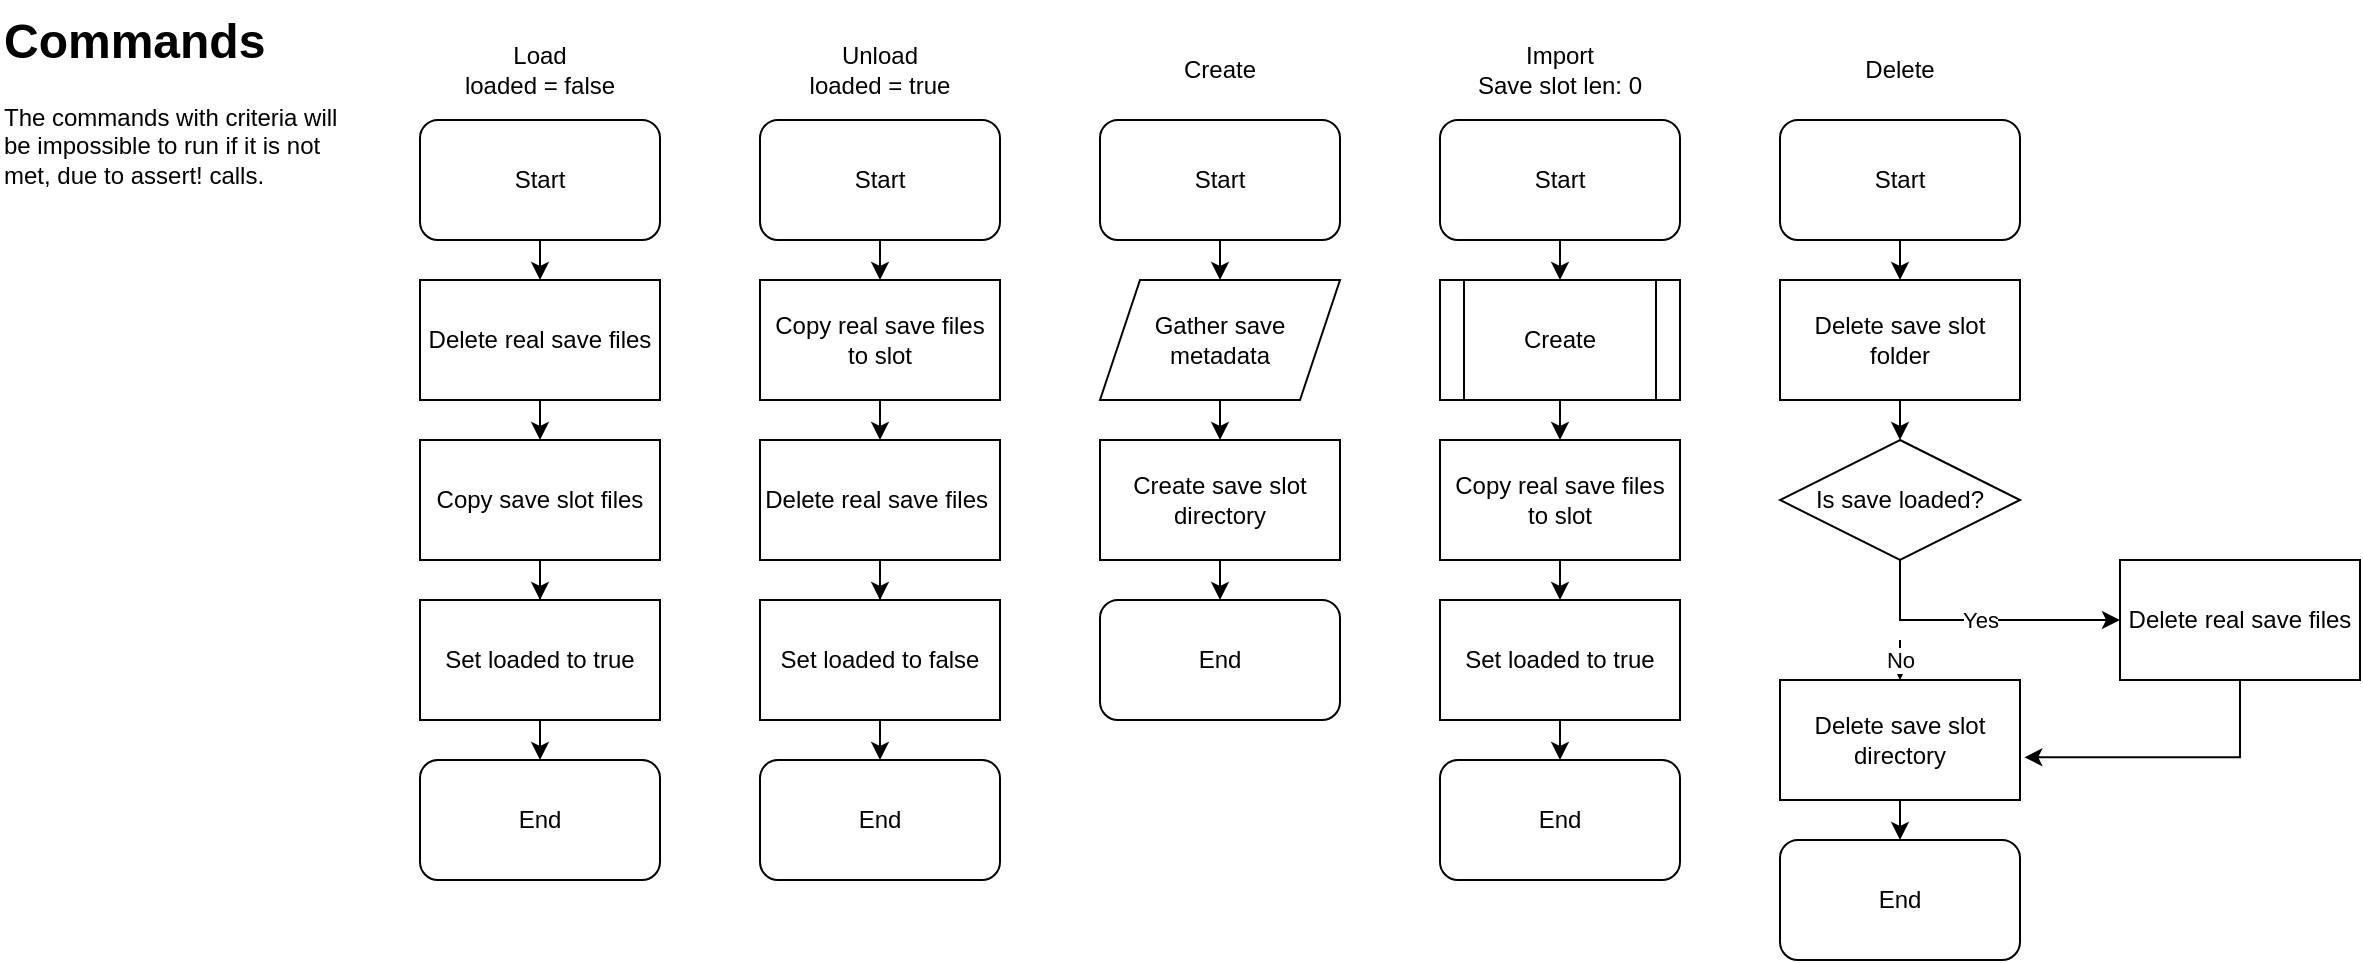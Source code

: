 <mxfile version="27.1.1">
  <diagram name="Page-1" id="7FWG2CZ4CCYwOiV9K0rB">
    <mxGraphModel dx="1188" dy="688" grid="1" gridSize="10" guides="1" tooltips="1" connect="1" arrows="1" fold="1" page="1" pageScale="1" pageWidth="850" pageHeight="1100" math="0" shadow="0">
      <root>
        <mxCell id="0" />
        <mxCell id="1" parent="0" />
        <mxCell id="CTz6yxLjd2i6vr5-UhvL-157" style="edgeStyle=orthogonalEdgeStyle;rounded=0;orthogonalLoop=1;jettySize=auto;html=1;exitX=0.5;exitY=1;exitDx=0;exitDy=0;entryX=0.5;entryY=0;entryDx=0;entryDy=0;" edge="1" parent="1" source="CTz6yxLjd2i6vr5-UhvL-9" target="CTz6yxLjd2i6vr5-UhvL-69">
          <mxGeometry relative="1" as="geometry" />
        </mxCell>
        <mxCell id="CTz6yxLjd2i6vr5-UhvL-9" value="Start" style="rounded=1;whiteSpace=wrap;html=1;" vertex="1" parent="1">
          <mxGeometry x="560" y="60" width="120" height="60" as="geometry" />
        </mxCell>
        <mxCell id="CTz6yxLjd2i6vr5-UhvL-40" value="Create" style="text;html=1;align=center;verticalAlign=middle;whiteSpace=wrap;rounded=0;" vertex="1" parent="1">
          <mxGeometry x="590" y="20" width="60" height="30" as="geometry" />
        </mxCell>
        <mxCell id="CTz6yxLjd2i6vr5-UhvL-51" style="edgeStyle=orthogonalEdgeStyle;rounded=0;orthogonalLoop=1;jettySize=auto;html=1;exitX=0.5;exitY=1;exitDx=0;exitDy=0;entryX=0.5;entryY=0;entryDx=0;entryDy=0;" edge="1" parent="1" source="CTz6yxLjd2i6vr5-UhvL-45" target="CTz6yxLjd2i6vr5-UhvL-46">
          <mxGeometry relative="1" as="geometry" />
        </mxCell>
        <mxCell id="CTz6yxLjd2i6vr5-UhvL-45" value="Delete real save files" style="rounded=0;whiteSpace=wrap;html=1;" vertex="1" parent="1">
          <mxGeometry x="220" y="140" width="120" height="60" as="geometry" />
        </mxCell>
        <mxCell id="CTz6yxLjd2i6vr5-UhvL-52" style="edgeStyle=orthogonalEdgeStyle;rounded=0;orthogonalLoop=1;jettySize=auto;html=1;exitX=0.5;exitY=1;exitDx=0;exitDy=0;" edge="1" parent="1" source="CTz6yxLjd2i6vr5-UhvL-46" target="CTz6yxLjd2i6vr5-UhvL-47">
          <mxGeometry relative="1" as="geometry" />
        </mxCell>
        <mxCell id="CTz6yxLjd2i6vr5-UhvL-46" value="Copy save slot files" style="rounded=0;whiteSpace=wrap;html=1;" vertex="1" parent="1">
          <mxGeometry x="220" y="220" width="120" height="60" as="geometry" />
        </mxCell>
        <mxCell id="CTz6yxLjd2i6vr5-UhvL-54" style="edgeStyle=orthogonalEdgeStyle;rounded=0;orthogonalLoop=1;jettySize=auto;html=1;exitX=0.5;exitY=1;exitDx=0;exitDy=0;entryX=0.5;entryY=0;entryDx=0;entryDy=0;" edge="1" parent="1" source="CTz6yxLjd2i6vr5-UhvL-47" target="CTz6yxLjd2i6vr5-UhvL-53">
          <mxGeometry relative="1" as="geometry" />
        </mxCell>
        <mxCell id="CTz6yxLjd2i6vr5-UhvL-47" value="Set loaded to true" style="rounded=0;whiteSpace=wrap;html=1;" vertex="1" parent="1">
          <mxGeometry x="220" y="300" width="120" height="60" as="geometry" />
        </mxCell>
        <mxCell id="CTz6yxLjd2i6vr5-UhvL-155" style="edgeStyle=orthogonalEdgeStyle;rounded=0;orthogonalLoop=1;jettySize=auto;html=1;exitX=0.5;exitY=1;exitDx=0;exitDy=0;entryX=0.5;entryY=0;entryDx=0;entryDy=0;" edge="1" parent="1" source="CTz6yxLjd2i6vr5-UhvL-48" target="CTz6yxLjd2i6vr5-UhvL-45">
          <mxGeometry relative="1" as="geometry" />
        </mxCell>
        <mxCell id="CTz6yxLjd2i6vr5-UhvL-48" value="Start" style="rounded=1;whiteSpace=wrap;html=1;" vertex="1" parent="1">
          <mxGeometry x="220" y="60" width="120" height="60" as="geometry" />
        </mxCell>
        <mxCell id="CTz6yxLjd2i6vr5-UhvL-53" value="End" style="rounded=1;whiteSpace=wrap;html=1;" vertex="1" parent="1">
          <mxGeometry x="220" y="380" width="120" height="60" as="geometry" />
        </mxCell>
        <mxCell id="CTz6yxLjd2i6vr5-UhvL-55" value="&lt;div&gt;Load&lt;br&gt;loaded = false&lt;/div&gt;" style="text;html=1;align=center;verticalAlign=middle;whiteSpace=wrap;rounded=0;" vertex="1" parent="1">
          <mxGeometry x="230" y="20" width="100" height="30" as="geometry" />
        </mxCell>
        <mxCell id="CTz6yxLjd2i6vr5-UhvL-56" value="&lt;div&gt;Unload&lt;br&gt;loaded = true&lt;/div&gt;" style="text;html=1;align=center;verticalAlign=middle;whiteSpace=wrap;rounded=0;" vertex="1" parent="1">
          <mxGeometry x="400" y="20" width="100" height="30" as="geometry" />
        </mxCell>
        <mxCell id="CTz6yxLjd2i6vr5-UhvL-58" style="edgeStyle=orthogonalEdgeStyle;rounded=0;orthogonalLoop=1;jettySize=auto;html=1;exitX=0.5;exitY=1;exitDx=0;exitDy=0;entryX=0.5;entryY=0;entryDx=0;entryDy=0;" edge="1" parent="1" source="CTz6yxLjd2i6vr5-UhvL-59" target="CTz6yxLjd2i6vr5-UhvL-61">
          <mxGeometry relative="1" as="geometry" />
        </mxCell>
        <mxCell id="CTz6yxLjd2i6vr5-UhvL-59" value="Copy real save files to slot" style="rounded=0;whiteSpace=wrap;html=1;" vertex="1" parent="1">
          <mxGeometry x="390" y="140" width="120" height="60" as="geometry" />
        </mxCell>
        <mxCell id="CTz6yxLjd2i6vr5-UhvL-60" style="edgeStyle=orthogonalEdgeStyle;rounded=0;orthogonalLoop=1;jettySize=auto;html=1;exitX=0.5;exitY=1;exitDx=0;exitDy=0;" edge="1" parent="1" source="CTz6yxLjd2i6vr5-UhvL-61" target="CTz6yxLjd2i6vr5-UhvL-63">
          <mxGeometry relative="1" as="geometry" />
        </mxCell>
        <mxCell id="CTz6yxLjd2i6vr5-UhvL-61" value="Delete real save files&amp;nbsp;" style="rounded=0;whiteSpace=wrap;html=1;" vertex="1" parent="1">
          <mxGeometry x="390" y="220" width="120" height="60" as="geometry" />
        </mxCell>
        <mxCell id="CTz6yxLjd2i6vr5-UhvL-62" style="edgeStyle=orthogonalEdgeStyle;rounded=0;orthogonalLoop=1;jettySize=auto;html=1;exitX=0.5;exitY=1;exitDx=0;exitDy=0;entryX=0.5;entryY=0;entryDx=0;entryDy=0;" edge="1" parent="1" source="CTz6yxLjd2i6vr5-UhvL-63" target="CTz6yxLjd2i6vr5-UhvL-66">
          <mxGeometry relative="1" as="geometry" />
        </mxCell>
        <mxCell id="CTz6yxLjd2i6vr5-UhvL-63" value="Set loaded to false" style="rounded=0;whiteSpace=wrap;html=1;" vertex="1" parent="1">
          <mxGeometry x="390" y="300" width="120" height="60" as="geometry" />
        </mxCell>
        <mxCell id="CTz6yxLjd2i6vr5-UhvL-64" style="edgeStyle=orthogonalEdgeStyle;rounded=0;orthogonalLoop=1;jettySize=auto;html=1;exitX=0.5;exitY=1;exitDx=0;exitDy=0;entryX=0.5;entryY=0;entryDx=0;entryDy=0;" edge="1" parent="1" source="CTz6yxLjd2i6vr5-UhvL-65" target="CTz6yxLjd2i6vr5-UhvL-59">
          <mxGeometry relative="1" as="geometry" />
        </mxCell>
        <mxCell id="CTz6yxLjd2i6vr5-UhvL-65" value="Start" style="rounded=1;whiteSpace=wrap;html=1;" vertex="1" parent="1">
          <mxGeometry x="390" y="60" width="120" height="60" as="geometry" />
        </mxCell>
        <mxCell id="CTz6yxLjd2i6vr5-UhvL-66" value="End" style="rounded=1;whiteSpace=wrap;html=1;" vertex="1" parent="1">
          <mxGeometry x="390" y="380" width="120" height="60" as="geometry" />
        </mxCell>
        <mxCell id="CTz6yxLjd2i6vr5-UhvL-71" style="edgeStyle=orthogonalEdgeStyle;rounded=0;orthogonalLoop=1;jettySize=auto;html=1;exitX=0.5;exitY=1;exitDx=0;exitDy=0;entryX=0.5;entryY=0;entryDx=0;entryDy=0;" edge="1" parent="1" source="CTz6yxLjd2i6vr5-UhvL-69" target="CTz6yxLjd2i6vr5-UhvL-70">
          <mxGeometry relative="1" as="geometry" />
        </mxCell>
        <mxCell id="CTz6yxLjd2i6vr5-UhvL-69" value="Gather save metadata" style="shape=parallelogram;perimeter=parallelogramPerimeter;whiteSpace=wrap;html=1;fixedSize=1;" vertex="1" parent="1">
          <mxGeometry x="560" y="140" width="120" height="60" as="geometry" />
        </mxCell>
        <mxCell id="CTz6yxLjd2i6vr5-UhvL-158" style="edgeStyle=orthogonalEdgeStyle;rounded=0;orthogonalLoop=1;jettySize=auto;html=1;exitX=0.5;exitY=1;exitDx=0;exitDy=0;entryX=0.5;entryY=0;entryDx=0;entryDy=0;" edge="1" parent="1" source="CTz6yxLjd2i6vr5-UhvL-70" target="CTz6yxLjd2i6vr5-UhvL-74">
          <mxGeometry relative="1" as="geometry" />
        </mxCell>
        <mxCell id="CTz6yxLjd2i6vr5-UhvL-70" value="Create save slot directory" style="rounded=0;whiteSpace=wrap;html=1;" vertex="1" parent="1">
          <mxGeometry x="560" y="220" width="120" height="60" as="geometry" />
        </mxCell>
        <mxCell id="CTz6yxLjd2i6vr5-UhvL-74" value="End" style="rounded=1;whiteSpace=wrap;html=1;" vertex="1" parent="1">
          <mxGeometry x="560" y="300" width="120" height="60" as="geometry" />
        </mxCell>
        <mxCell id="CTz6yxLjd2i6vr5-UhvL-80" style="edgeStyle=orthogonalEdgeStyle;rounded=0;orthogonalLoop=1;jettySize=auto;html=1;exitX=0.5;exitY=1;exitDx=0;exitDy=0;entryX=0.5;entryY=0;entryDx=0;entryDy=0;" edge="1" parent="1" source="CTz6yxLjd2i6vr5-UhvL-77" target="CTz6yxLjd2i6vr5-UhvL-78">
          <mxGeometry relative="1" as="geometry" />
        </mxCell>
        <mxCell id="CTz6yxLjd2i6vr5-UhvL-77" value="Start" style="rounded=1;whiteSpace=wrap;html=1;" vertex="1" parent="1">
          <mxGeometry x="900" y="60" width="120" height="60" as="geometry" />
        </mxCell>
        <mxCell id="CTz6yxLjd2i6vr5-UhvL-85" style="edgeStyle=orthogonalEdgeStyle;rounded=0;orthogonalLoop=1;jettySize=auto;html=1;exitX=0.5;exitY=1;exitDx=0;exitDy=0;entryX=0.5;entryY=0;entryDx=0;entryDy=0;" edge="1" parent="1" source="CTz6yxLjd2i6vr5-UhvL-78" target="CTz6yxLjd2i6vr5-UhvL-87">
          <mxGeometry relative="1" as="geometry">
            <mxPoint x="960" y="230" as="targetPoint" />
          </mxGeometry>
        </mxCell>
        <mxCell id="CTz6yxLjd2i6vr5-UhvL-78" value="Delete save slot folder" style="rounded=0;whiteSpace=wrap;html=1;" vertex="1" parent="1">
          <mxGeometry x="900" y="140" width="120" height="60" as="geometry" />
        </mxCell>
        <mxCell id="CTz6yxLjd2i6vr5-UhvL-79" value="Delete" style="text;html=1;align=center;verticalAlign=middle;whiteSpace=wrap;rounded=0;" vertex="1" parent="1">
          <mxGeometry x="930" y="20" width="60" height="30" as="geometry" />
        </mxCell>
        <mxCell id="CTz6yxLjd2i6vr5-UhvL-87" value="Is save loaded?" style="rhombus;whiteSpace=wrap;html=1;" vertex="1" parent="1">
          <mxGeometry x="900" y="220" width="120" height="60" as="geometry" />
        </mxCell>
        <mxCell id="CTz6yxLjd2i6vr5-UhvL-88" value="Delete real save files" style="rounded=0;whiteSpace=wrap;html=1;" vertex="1" parent="1">
          <mxGeometry x="1070" y="280" width="120" height="60" as="geometry" />
        </mxCell>
        <mxCell id="CTz6yxLjd2i6vr5-UhvL-102" value="&lt;div&gt;Import&lt;/div&gt;&lt;div&gt;Save slot len: 0&lt;/div&gt;" style="text;html=1;align=center;verticalAlign=middle;whiteSpace=wrap;rounded=0;" vertex="1" parent="1">
          <mxGeometry x="745" y="20" width="90" height="30" as="geometry" />
        </mxCell>
        <mxCell id="CTz6yxLjd2i6vr5-UhvL-159" style="edgeStyle=orthogonalEdgeStyle;rounded=0;orthogonalLoop=1;jettySize=auto;html=1;exitX=0.5;exitY=1;exitDx=0;exitDy=0;entryX=0.5;entryY=0;entryDx=0;entryDy=0;" edge="1" parent="1" source="CTz6yxLjd2i6vr5-UhvL-103" target="CTz6yxLjd2i6vr5-UhvL-118">
          <mxGeometry relative="1" as="geometry" />
        </mxCell>
        <mxCell id="CTz6yxLjd2i6vr5-UhvL-103" value="Start" style="rounded=1;whiteSpace=wrap;html=1;" vertex="1" parent="1">
          <mxGeometry x="730" y="60" width="120" height="60" as="geometry" />
        </mxCell>
        <mxCell id="CTz6yxLjd2i6vr5-UhvL-121" style="edgeStyle=orthogonalEdgeStyle;rounded=0;orthogonalLoop=1;jettySize=auto;html=1;exitX=0.5;exitY=1;exitDx=0;exitDy=0;entryX=0.5;entryY=0;entryDx=0;entryDy=0;" edge="1" parent="1" source="CTz6yxLjd2i6vr5-UhvL-118" target="CTz6yxLjd2i6vr5-UhvL-120">
          <mxGeometry relative="1" as="geometry" />
        </mxCell>
        <mxCell id="CTz6yxLjd2i6vr5-UhvL-118" value="Create" style="shape=process;whiteSpace=wrap;html=1;backgroundOutline=1;" vertex="1" parent="1">
          <mxGeometry x="730" y="140" width="120" height="60" as="geometry" />
        </mxCell>
        <mxCell id="CTz6yxLjd2i6vr5-UhvL-124" style="edgeStyle=orthogonalEdgeStyle;rounded=0;orthogonalLoop=1;jettySize=auto;html=1;exitX=0.5;exitY=1;exitDx=0;exitDy=0;entryX=0.5;entryY=0;entryDx=0;entryDy=0;" edge="1" parent="1" source="CTz6yxLjd2i6vr5-UhvL-120" target="CTz6yxLjd2i6vr5-UhvL-123">
          <mxGeometry relative="1" as="geometry" />
        </mxCell>
        <mxCell id="CTz6yxLjd2i6vr5-UhvL-120" value="Copy real save files to slot" style="rounded=0;whiteSpace=wrap;html=1;" vertex="1" parent="1">
          <mxGeometry x="730" y="220" width="120" height="60" as="geometry" />
        </mxCell>
        <mxCell id="CTz6yxLjd2i6vr5-UhvL-128" style="edgeStyle=orthogonalEdgeStyle;rounded=0;orthogonalLoop=1;jettySize=auto;html=1;exitX=0.5;exitY=1;exitDx=0;exitDy=0;entryX=0.5;entryY=0;entryDx=0;entryDy=0;" edge="1" parent="1" source="CTz6yxLjd2i6vr5-UhvL-123" target="CTz6yxLjd2i6vr5-UhvL-127">
          <mxGeometry relative="1" as="geometry" />
        </mxCell>
        <mxCell id="CTz6yxLjd2i6vr5-UhvL-123" value="Set loaded to true" style="rounded=0;whiteSpace=wrap;html=1;" vertex="1" parent="1">
          <mxGeometry x="730" y="300" width="120" height="60" as="geometry" />
        </mxCell>
        <mxCell id="CTz6yxLjd2i6vr5-UhvL-127" value="End" style="rounded=1;whiteSpace=wrap;html=1;" vertex="1" parent="1">
          <mxGeometry x="730" y="380" width="120" height="60" as="geometry" />
        </mxCell>
        <mxCell id="CTz6yxLjd2i6vr5-UhvL-136" value="" style="endArrow=classic;html=1;rounded=0;exitX=0.5;exitY=1;exitDx=0;exitDy=0;entryX=0;entryY=0.5;entryDx=0;entryDy=0;edgeStyle=orthogonalEdgeStyle;" edge="1" parent="1" source="CTz6yxLjd2i6vr5-UhvL-87" target="CTz6yxLjd2i6vr5-UhvL-88">
          <mxGeometry relative="1" as="geometry">
            <mxPoint x="1010" y="330" as="sourcePoint" />
            <mxPoint x="1120" y="360" as="targetPoint" />
          </mxGeometry>
        </mxCell>
        <mxCell id="CTz6yxLjd2i6vr5-UhvL-137" value="Yes" style="edgeLabel;resizable=0;html=1;;align=center;verticalAlign=middle;" connectable="0" vertex="1" parent="CTz6yxLjd2i6vr5-UhvL-136">
          <mxGeometry relative="1" as="geometry" />
        </mxCell>
        <mxCell id="CTz6yxLjd2i6vr5-UhvL-145" style="edgeStyle=orthogonalEdgeStyle;rounded=0;orthogonalLoop=1;jettySize=auto;html=1;exitX=0.5;exitY=1;exitDx=0;exitDy=0;entryX=0.5;entryY=0;entryDx=0;entryDy=0;" edge="1" parent="1" source="CTz6yxLjd2i6vr5-UhvL-138" target="CTz6yxLjd2i6vr5-UhvL-144">
          <mxGeometry relative="1" as="geometry" />
        </mxCell>
        <mxCell id="CTz6yxLjd2i6vr5-UhvL-138" value="Delete save slot directory" style="rounded=0;whiteSpace=wrap;html=1;" vertex="1" parent="1">
          <mxGeometry x="900" y="340" width="120" height="60" as="geometry" />
        </mxCell>
        <mxCell id="CTz6yxLjd2i6vr5-UhvL-139" value="" style="endArrow=classic;html=1;rounded=0;" edge="1" parent="1" target="CTz6yxLjd2i6vr5-UhvL-138">
          <mxGeometry relative="1" as="geometry">
            <mxPoint x="960" y="320" as="sourcePoint" />
            <mxPoint x="900" y="330" as="targetPoint" />
          </mxGeometry>
        </mxCell>
        <mxCell id="CTz6yxLjd2i6vr5-UhvL-140" value="No" style="edgeLabel;resizable=0;html=1;;align=center;verticalAlign=middle;" connectable="0" vertex="1" parent="CTz6yxLjd2i6vr5-UhvL-139">
          <mxGeometry relative="1" as="geometry" />
        </mxCell>
        <mxCell id="CTz6yxLjd2i6vr5-UhvL-141" style="edgeStyle=orthogonalEdgeStyle;rounded=0;orthogonalLoop=1;jettySize=auto;html=1;exitX=0.5;exitY=1;exitDx=0;exitDy=0;entryX=1.018;entryY=0.644;entryDx=0;entryDy=0;entryPerimeter=0;" edge="1" parent="1" source="CTz6yxLjd2i6vr5-UhvL-88" target="CTz6yxLjd2i6vr5-UhvL-138">
          <mxGeometry relative="1" as="geometry" />
        </mxCell>
        <mxCell id="CTz6yxLjd2i6vr5-UhvL-144" value="End" style="rounded=1;whiteSpace=wrap;html=1;" vertex="1" parent="1">
          <mxGeometry x="900" y="420" width="120" height="60" as="geometry" />
        </mxCell>
        <mxCell id="CTz6yxLjd2i6vr5-UhvL-147" value="&lt;h1 style=&quot;margin-top: 0px;&quot;&gt;Commands&lt;/h1&gt;&lt;p&gt;The commands with criteria will be impossible to run if it is not met, due to assert! calls.&lt;/p&gt;" style="text;html=1;whiteSpace=wrap;overflow=hidden;rounded=0;" vertex="1" parent="1">
          <mxGeometry x="10" width="180" height="120" as="geometry" />
        </mxCell>
      </root>
    </mxGraphModel>
  </diagram>
</mxfile>
